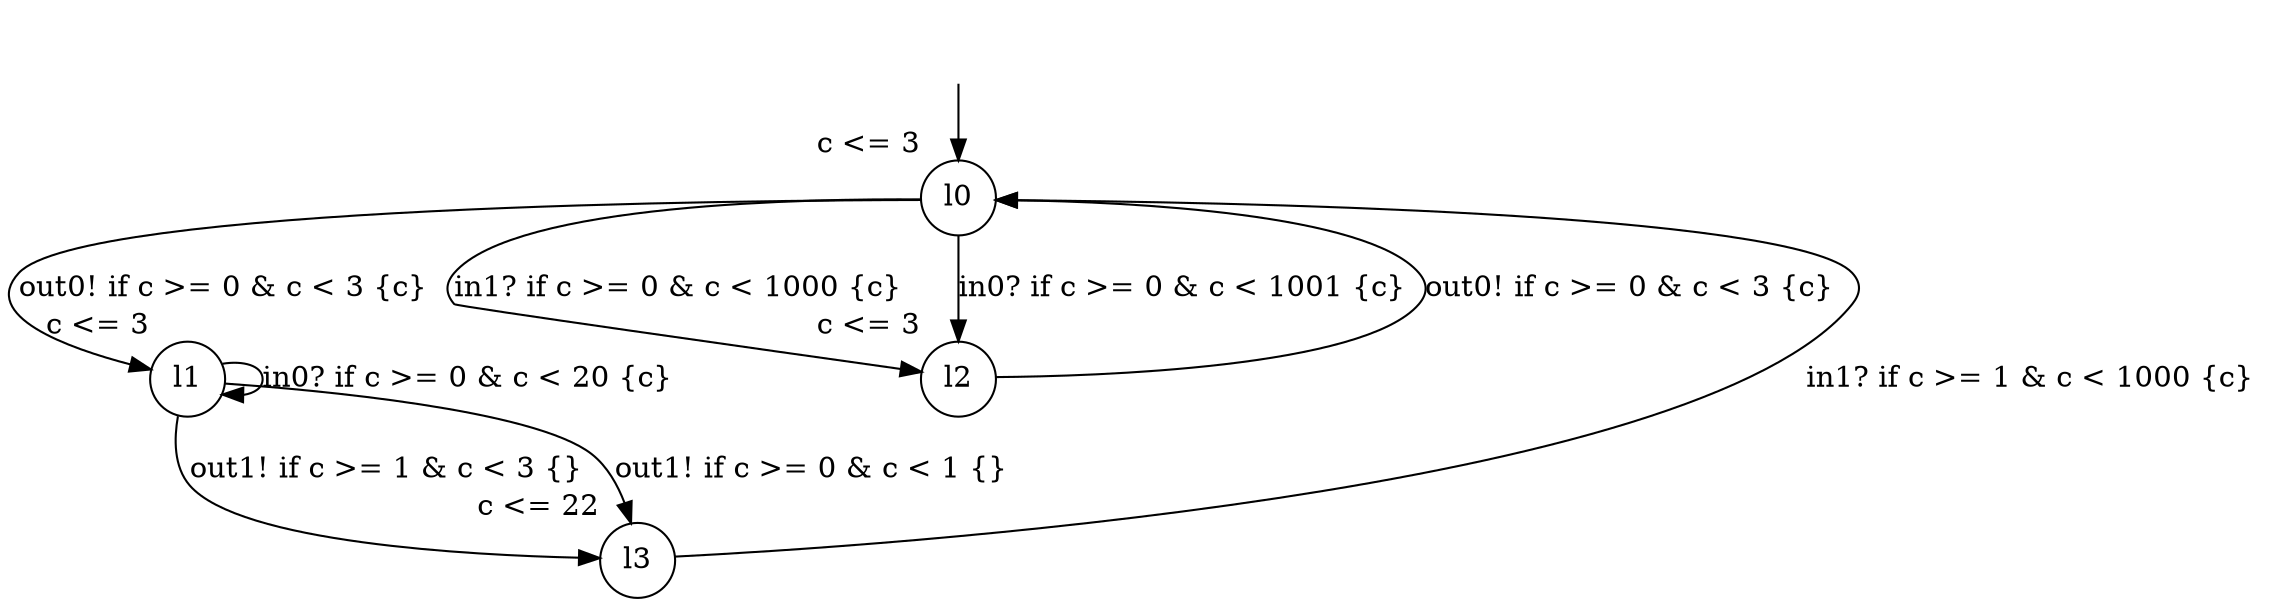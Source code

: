 digraph g {
__start0 [label="" shape="none"];
l0 [shape="circle" margin=0 label="l0", xlabel="c <= 3"];
l1 [shape="circle" margin=0 label="l1", xlabel="c <= 3"];
l2 [shape="circle" margin=0 label="l2", xlabel="c <= 3"];
l3 [shape="circle" margin=0 label="l3", xlabel="c <= 22"];
l0 -> l2 [label="in1? if c >= 0 & c < 1000 {c} "];
l0 -> l1 [label="out0! if c >= 0 & c < 3 {c} "];
l0 -> l2 [label="in0? if c >= 0 & c < 1001 {c} "];
l1 -> l1 [label="in0? if c >= 0 & c < 20 {c} "];
l1 -> l3 [label="out1! if c >= 1 & c < 3 {} "];
l1 -> l3 [label="out1! if c >= 0 & c < 1 {} "];
l2 -> l0 [label="out0! if c >= 0 & c < 3 {c} "];
l3 -> l0 [label="in1? if c >= 1 & c < 1000 {c} "];
__start0 -> l0;
}
